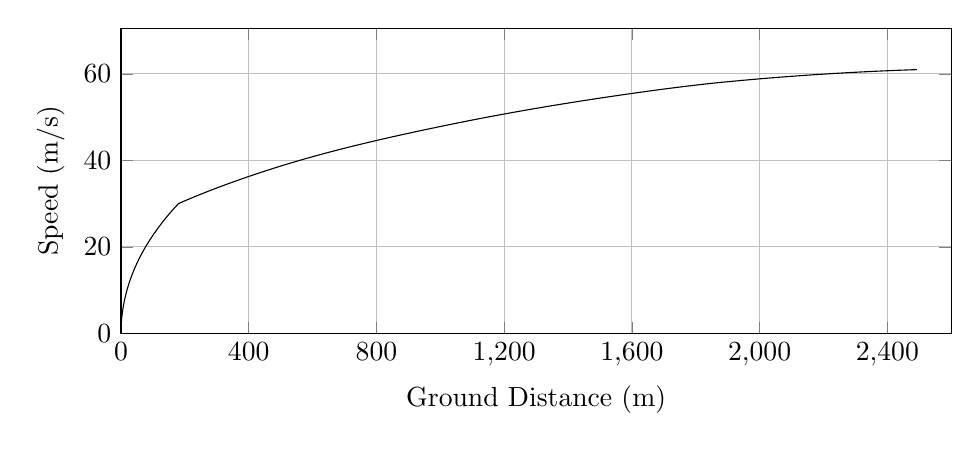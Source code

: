 %Speed_vs_GroundDistance
\begin{tikzpicture}

\begin{axis}[
width=\textwidth,
height=0.45\textwidth,
scaled ticks=false, tick label style={/pgf/number format/fixed},
xmin=0.0,
xmax=2600,
xtick={0,400,800,1200,1600,2000,2400,2800,3200},
xlabel={Ground Distance (m)},
xmajorgrids,
ymin=0.0,
ymax=70.561,
ylabel={Speed (m/s)},
ymajorgrids,
legend style={at={(1.03,0.5)},anchor=west,draw=black,fill=white,legend cell align=left}
]

\addplot [
color=black,
solid
]
table[row sep=crcr]{
1.373E-8	2.746E-4\\
1.749E-7	9.802E-4\\
1.441E-6	0.003\\
6.603E-5	0.019\\
2.274E-4	0.035\\
4.875E-4	0.052\\
8.442E-4	0.068\\
0.001	0.084\\
0.002	0.101\\
0.002	0.117\\
0.003	0.133\\
0.004	0.149\\
0.005	0.165\\
0.006	0.181\\
0.007	0.198\\
0.008	0.214\\
0.01	0.23\\
0.011	0.247\\
0.013	0.263\\
0.014	0.279\\
0.016	0.296\\
0.018	0.312\\
0.02	0.328\\
0.022	0.345\\
0.024	0.361\\
0.026	0.378\\
0.028	0.394\\
0.031	0.41\\
0.033	0.427\\
0.036	0.443\\
0.038	0.459\\
0.041	0.475\\
0.044	0.492\\
0.047	0.508\\
0.05	0.525\\
0.053	0.541\\
0.057	0.558\\
0.06	0.574\\
0.063	0.59\\
0.067	0.607\\
0.071	0.624\\
0.075	0.64\\
0.079	0.657\\
0.083	0.673\\
0.087	0.69\\
0.091	0.706\\
0.095	0.723\\
0.1	0.74\\
0.104	0.756\\
0.109	0.773\\
0.114	0.789\\
0.118	0.806\\
0.123	0.823\\
0.128	0.839\\
0.133	0.856\\
0.139	0.872\\
0.144	0.889\\
0.15	0.906\\
0.155	0.923\\
0.161	0.939\\
0.167	0.956\\
0.172	0.973\\
0.178	0.99\\
0.185	1.007\\
0.191	1.024\\
0.197	1.04\\
0.204	1.057\\
0.21	1.074\\
0.217	1.091\\
0.224	1.108\\
0.23	1.124\\
0.237	1.141\\
0.244	1.158\\
0.252	1.175\\
0.259	1.192\\
0.266	1.209\\
0.274	1.226\\
0.282	1.243\\
0.289	1.26\\
0.297	1.278\\
0.305	1.295\\
0.314	1.312\\
0.322	1.33\\
0.331	1.347\\
0.339	1.364\\
0.348	1.381\\
0.356	1.398\\
0.365	1.416\\
0.374	1.433\\
0.384	1.451\\
0.393	1.468\\
0.402	1.485\\
0.412	1.503\\
0.421	1.52\\
0.431	1.538\\
0.441	1.555\\
0.451	1.573\\
0.461	1.591\\
0.472	1.608\\
0.482	1.626\\
0.492	1.643\\
0.503	1.661\\
0.514	1.679\\
0.524	1.696\\
0.536	1.714\\
0.547	1.732\\
0.558	1.75\\
0.569	1.767\\
0.581	1.785\\
0.592	1.802\\
0.604	1.82\\
0.616	1.838\\
0.628	1.856\\
0.64	1.874\\
0.653	1.892\\
0.665	1.91\\
0.677	1.927\\
0.69	1.945\\
0.703	1.964\\
0.716	1.981\\
0.729	1.999\\
0.742	2.017\\
0.756	2.036\\
0.77	2.054\\
0.783	2.072\\
0.797	2.09\\
0.811	2.108\\
0.825	2.127\\
0.839	2.145\\
0.853	2.163\\
0.868	2.181\\
0.882	2.199\\
0.898	2.218\\
0.913	2.238\\
0.929	2.256\\
0.944	2.275\\
0.96	2.294\\
0.976	2.312\\
0.992	2.331\\
1.008	2.35\\
1.025	2.369\\
1.041	2.388\\
1.057	2.407\\
1.074	2.425\\
1.09	2.444\\
1.107	2.463\\
1.124	2.482\\
1.142	2.501\\
1.159	2.52\\
1.176	2.539\\
1.194	2.558\\
1.212	2.577\\
1.23	2.596\\
1.248	2.615\\
1.266	2.634\\
1.285	2.653\\
1.304	2.672\\
1.323	2.691\\
1.341	2.71\\
1.361	2.729\\
1.38	2.749\\
1.399	2.768\\
1.419	2.788\\
1.439	2.807\\
1.459	2.827\\
1.479	2.846\\
1.499	2.865\\
1.52	2.884\\
1.54	2.904\\
1.56	2.923\\
1.581	2.942\\
1.602	2.961\\
1.624	2.981\\
1.645	3.001\\
1.666	3.02\\
1.689	3.04\\
1.711	3.06\\
1.733	3.079\\
1.755	3.099\\
1.778	3.119\\
1.8	3.139\\
1.824	3.159\\
1.846	3.178\\
1.87	3.198\\
1.893	3.218\\
1.918	3.239\\
1.942	3.259\\
1.966	3.279\\
1.99	3.299\\
2.015	3.319\\
2.039	3.34\\
2.065	3.36\\
2.09	3.381\\
2.116	3.401\\
2.141	3.421\\
2.167	3.442\\
2.193	3.462\\
2.219	3.483\\
2.245	3.503\\
2.271	3.524\\
2.298	3.544\\
2.325	3.564\\
2.351	3.585\\
2.379	3.606\\
2.406	3.626\\
2.434	3.647\\
2.462	3.668\\
2.491	3.689\\
2.519	3.71\\
2.547	3.731\\
2.576	3.752\\
2.605	3.773\\
2.635	3.794\\
2.663	3.814\\
2.693	3.835\\
2.723	3.856\\
2.753	3.878\\
2.783	3.899\\
2.814	3.92\\
2.844	3.941\\
2.875	3.962\\
2.906	3.983\\
2.937	4.005\\
2.968	4.026\\
3.0	4.047\\
3.031	4.068\\
3.063	4.089\\
3.097	4.111\\
3.129	4.133\\
3.162	4.154\\
3.195	4.175\\
3.227	4.197\\
3.261	4.219\\
3.294	4.24\\
3.328	4.261\\
3.363	4.283\\
3.397	4.305\\
3.431	4.326\\
3.464	4.347\\
3.499	4.369\\
3.534	4.39\\
3.57	4.412\\
3.605	4.434\\
3.641	4.456\\
3.678	4.478\\
3.713	4.499\\
3.75	4.521\\
3.787	4.544\\
3.825	4.567\\
3.862	4.588\\
3.9	4.61\\
3.937	4.632\\
3.976	4.655\\
4.015	4.677\\
4.053	4.7\\
4.093	4.723\\
4.133	4.745\\
4.172	4.767\\
4.211	4.79\\
4.253	4.813\\
4.293	4.835\\
4.333	4.858\\
4.373	4.88\\
4.414	4.903\\
4.456	4.926\\
4.497	4.949\\
4.538	4.971\\
4.58	4.993\\
4.622	5.016\\
4.664	5.039\\
4.706	5.061\\
4.748	5.084\\
4.791	5.107\\
4.836	5.13\\
4.88	5.153\\
4.923	5.176\\
4.968	5.199\\
5.013	5.222\\
5.058	5.245\\
5.103	5.269\\
5.149	5.292\\
5.194	5.315\\
5.241	5.339\\
5.287	5.362\\
5.333	5.385\\
5.38	5.409\\
5.426	5.432\\
5.473	5.455\\
5.522	5.479\\
5.57	5.503\\
5.618	5.526\\
5.666	5.549\\
5.715	5.573\\
5.763	5.596\\
5.813	5.62\\
5.862	5.644\\
5.912	5.667\\
5.962	5.691\\
6.013	5.715\\
6.063	5.739\\
6.114	5.762\\
6.165	5.786\\
6.216	5.81\\
6.268	5.834\\
6.32	5.858\\
6.374	5.882\\
6.426	5.906\\
6.479	5.93\\
6.532	5.955\\
6.586	5.979\\
6.641	6.003\\
6.695	6.028\\
6.75	6.052\\
6.804	6.076\\
6.86	6.101\\
6.917	6.126\\
6.973	6.15\\
7.03	6.175\\
7.087	6.2\\
7.144	6.224\\
7.202	6.249\\
7.26	6.274\\
7.318	6.299\\
7.377	6.324\\
7.435	6.349\\
7.494	6.373\\
7.553	6.398\\
7.613	6.423\\
7.673	6.448\\
7.733	6.473\\
7.796	6.499\\
7.856	6.524\\
7.918	6.549\\
7.98	6.575\\
8.042	6.6\\
8.105	6.625\\
8.167	6.651\\
8.231	6.676\\
8.294	6.701\\
8.356	6.726\\
8.421	6.752\\
8.486	6.777\\
8.549	6.802\\
8.615	6.828\\
8.68	6.854\\
8.745	6.879\\
8.813	6.905\\
8.88	6.931\\
8.947	6.957\\
9.013	6.983\\
9.079	7.008\\
9.147	7.034\\
9.215	7.059\\
9.285	7.086\\
9.353	7.111\\
9.424	7.138\\
9.493	7.164\\
9.564	7.19\\
9.634	7.216\\
9.706	7.243\\
9.776	7.269\\
9.847	7.294\\
9.918	7.32\\
9.989	7.346\\
10.06	7.372\\
10.133	7.398\\
10.205	7.424\\
10.278	7.45\\
10.353	7.477\\
10.427	7.504\\
10.502	7.53\\
10.577	7.557\\
10.653	7.583\\
10.729	7.61\\
10.805	7.637\\
10.882	7.663\\
10.958	7.69\\
11.036	7.717\\
11.113	7.743\\
11.192	7.77\\
11.27	7.797\\
11.35	7.824\\
11.429	7.851\\
11.508	7.878\\
11.587	7.904\\
11.669	7.932\\
11.75	7.959\\
11.83	7.986\\
11.91	8.012\\
11.991	8.039\\
12.073	8.066\\
12.155	8.093\\
12.237	8.12\\
12.32	8.147\\
12.407	8.176\\
12.49	8.202\\
12.574	8.23\\
12.661	8.258\\
12.747	8.285\\
12.832	8.312\\
12.919	8.34\\
13.005	8.368\\
13.092	8.395\\
13.18	8.423\\
13.269	8.451\\
13.358	8.479\\
13.448	8.507\\
13.538	8.535\\
13.627	8.563\\
13.718	8.591\\
13.809	8.619\\
13.899	8.646\\
13.992	8.675\\
14.086	8.703\\
14.179	8.732\\
14.272	8.76\\
14.368	8.789\\
14.459	8.816\\
14.555	8.845\\
14.649	8.873\\
14.744	8.901\\
14.84	8.93\\
14.933	8.957\\
15.027	8.985\\
15.123	9.013\\
15.222	9.042\\
15.321	9.071\\
15.418	9.1\\
15.516	9.128\\
15.613	9.156\\
15.711	9.184\\
15.811	9.213\\
15.914	9.243\\
16.013	9.271\\
16.112	9.299\\
16.216	9.329\\
16.319	9.358\\
16.421	9.387\\
16.522	9.415\\
16.626	9.444\\
16.727	9.472\\
16.83	9.501\\
16.935	9.53\\
17.038	9.559\\
17.146	9.589\\
17.252	9.618\\
17.357	9.646\\
17.464	9.676\\
17.572	9.705\\
17.68	9.734\\
17.79	9.764\\
17.9	9.794\\
18.01	9.823\\
18.121	9.853\\
18.232	9.883\\
18.343	9.912\\
18.455	9.942\\
18.566	9.972\\
18.678	10.001\\
18.79	10.031\\
18.902	10.06\\
19.018	10.09\\
19.131	10.12\\
19.248	10.15\\
19.362	10.18\\
19.478	10.21\\
19.596	10.24\\
19.711	10.27\\
19.828	10.3\\
19.945	10.329\\
20.062	10.359\\
20.179	10.389\\
20.297	10.419\\
20.417	10.449\\
20.537	10.479\\
20.655	10.509\\
20.777	10.54\\
20.897	10.569\\
21.017	10.599\\
21.139	10.63\\
21.261	10.66\\
21.383	10.69\\
21.506	10.72\\
21.631	10.751\\
21.756	10.781\\
21.88	10.811\\
22.006	10.842\\
22.13	10.872\\
22.257	10.903\\
22.384	10.934\\
22.509	10.963\\
22.636	10.994\\
22.764	11.024\\
22.891	11.055\\
23.022	11.086\\
23.15	11.116\\
23.279	11.147\\
23.409	11.177\\
23.539	11.208\\
23.671	11.239\\
23.803	11.27\\
23.935	11.3\\
24.067	11.331\\
24.199	11.362\\
24.329	11.392\\
24.462	11.422\\
24.595	11.453\\
24.728	11.483\\
24.862	11.514\\
24.995	11.544\\
25.128	11.575\\
25.265	11.606\\
25.401	11.636\\
25.536	11.667\\
25.674	11.698\\
25.808	11.728\\
25.835	11.734\\
25.838	11.735\\
25.842	11.735\\
25.855	11.738\\
25.893	11.747\\
25.973	11.765\\
26.096	11.792\\
26.224	11.821\\
26.353	11.849\\
26.482	11.878\\
26.611	11.906\\
26.74	11.935\\
26.872	11.964\\
27.003	11.993\\
27.136	12.022\\
27.266	12.05\\
27.399	12.079\\
27.531	12.108\\
27.664	12.137\\
27.799	12.166\\
27.932	12.194\\
28.068	12.224\\
28.203	12.253\\
28.34	12.282\\
28.477	12.311\\
28.618	12.341\\
28.754	12.37\\
28.893	12.4\\
29.032	12.429\\
29.171	12.458\\
29.312	12.488\\
29.454	12.518\\
29.595	12.547\\
29.738	12.577\\
29.879	12.607\\
30.021	12.636\\
30.167	12.666\\
30.308	12.696\\
30.453	12.726\\
30.598	12.755\\
30.743	12.785\\
30.889	12.815\\
31.035	12.845\\
31.181	12.875\\
31.328	12.905\\
31.477	12.935\\
31.627	12.965\\
31.774	12.995\\
31.925	13.025\\
32.076	13.056\\
32.226	13.086\\
32.379	13.116\\
32.529	13.146\\
32.682	13.177\\
32.836	13.207\\
32.99	13.238\\
33.146	13.269\\
33.301	13.299\\
33.455	13.33\\
33.611	13.36\\
33.769	13.391\\
33.926	13.422\\
34.084	13.453\\
34.242	13.483\\
34.403	13.514\\
34.562	13.545\\
34.722	13.576\\
34.881	13.607\\
35.041	13.637\\
35.203	13.668\\
35.365	13.699\\
35.529	13.731\\
35.691	13.761\\
35.853	13.792\\
36.015	13.823\\
36.181	13.854\\
36.344	13.885\\
36.511	13.916\\
36.676	13.947\\
36.842	13.978\\
37.008	14.009\\
37.173	14.04\\
37.34	14.071\\
37.509	14.102\\
37.679	14.133\\
37.845	14.164\\
38.017	14.196\\
38.185	14.227\\
38.358	14.258\\
38.528	14.289\\
38.7	14.32\\
38.872	14.352\\
39.042	14.383\\
39.214	14.414\\
39.387	14.445\\
39.559	14.476\\
39.735	14.507\\
39.909	14.539\\
40.085	14.57\\
40.259	14.601\\
40.433	14.632\\
40.61	14.664\\
40.787	14.695\\
40.966	14.727\\
41.141	14.758\\
41.319	14.789\\
41.496	14.82\\
41.674	14.851\\
41.852	14.882\\
42.031	14.913\\
42.213	14.945\\
42.394	14.976\\
42.575	15.008\\
42.755	15.039\\
42.938	15.07\\
43.12	15.102\\
43.303	15.133\\
43.487	15.165\\
43.672	15.196\\
43.857	15.228\\
44.04	15.259\\
44.224	15.29\\
44.412	15.322\\
44.598	15.353\\
44.785	15.385\\
44.973	15.416\\
45.161	15.448\\
45.349	15.479\\
45.536	15.51\\
45.725	15.542\\
45.914	15.573\\
46.102	15.604\\
46.294	15.636\\
46.485	15.668\\
46.677	15.699\\
46.87	15.731\\
47.063	15.763\\
47.253	15.794\\
47.445	15.825\\
47.639	15.857\\
47.834	15.888\\
48.025	15.92\\
48.219	15.951\\
48.415	15.982\\
48.61	16.014\\
48.807	16.046\\
49.001	16.077\\
49.2	16.109\\
49.394	16.14\\
49.592	16.171\\
49.791	16.203\\
49.991	16.234\\
50.19	16.266\\
50.388	16.297\\
50.592	16.329\\
50.795	16.361\\
50.995	16.393\\
51.198	16.424\\
51.4	16.456\\
51.599	16.487\\
51.802	16.519\\
52.002	16.55\\
52.206	16.581\\
52.408	16.613\\
52.614	16.644\\
52.822	16.676\\
53.031	16.708\\
53.238	16.74\\
53.445	16.772\\
53.652	16.803\\
53.86	16.835\\
54.068	16.867\\
54.279	16.899\\
54.487	16.93\\
54.699	16.962\\
54.91	16.994\\
55.122	17.026\\
55.333	17.057\\
55.545	17.089\\
55.756	17.121\\
55.968	17.152\\
56.182	17.184\\
56.394	17.216\\
56.61	17.248\\
56.826	17.28\\
57.04	17.311\\
57.257	17.343\\
57.474	17.375\\
57.694	17.407\\
57.912	17.439\\
58.13	17.471\\
58.349	17.503\\
58.568	17.535\\
58.788	17.567\\
59.011	17.599\\
59.234	17.631\\
59.456	17.663\\
59.68	17.695\\
59.903	17.727\\
60.125	17.759\\
60.349	17.791\\
60.572	17.823\\
60.796	17.855\\
61.022	17.887\\
61.251	17.919\\
61.478	17.952\\
61.708	17.984\\
61.937	18.016\\
62.167	18.049\\
62.396	18.081\\
62.628	18.113\\
62.861	18.146\\
63.091	18.178\\
63.322	18.21\\
63.555	18.243\\
63.787	18.275\\
64.023	18.308\\
64.257	18.34\\
64.491	18.372\\
64.728	18.405\\
64.966	18.437\\
65.201	18.469\\
65.44	18.502\\
65.677	18.534\\
65.917	18.567\\
66.157	18.6\\
66.397	18.632\\
66.638	18.665\\
66.878	18.697\\
67.123	18.73\\
67.368	18.763\\
67.611	18.796\\
67.858	18.829\\
68.103	18.862\\
68.352	18.895\\
68.601	18.928\\
68.849	18.961\\
69.098	18.994\\
69.349	19.027\\
69.598	19.06\\
69.849	19.093\\
70.105	19.127\\
70.356	19.16\\
70.609	19.193\\
70.863	19.226\\
71.118	19.26\\
71.373	19.293\\
71.629	19.326\\
71.885	19.36\\
72.143	19.393\\
72.403	19.427\\
72.662	19.46\\
72.923	19.494\\
73.187	19.527\\
73.452	19.561\\
73.718	19.595\\
73.979	19.629\\
74.245	19.663\\
74.51	19.696\\
74.778	19.73\\
75.048	19.765\\
75.317	19.799\\
75.587	19.833\\
75.857	19.867\\
76.13	19.901\\
76.403	19.935\\
76.68	19.97\\
76.954	20.004\\
77.229	20.039\\
77.507	20.073\\
77.783	20.108\\
78.062	20.142\\
78.339	20.176\\
78.622	20.211\\
78.905	20.246\\
79.187	20.281\\
79.47	20.316\\
79.758	20.351\\
80.044	20.386\\
80.334	20.421\\
80.623	20.457\\
80.913	20.492\\
81.205	20.527\\
81.497	20.563\\
81.792	20.598\\
82.085	20.634\\
82.379	20.669\\
82.676	20.705\\
82.975	20.741\\
83.273	20.776\\
83.572	20.812\\
83.874	20.848\\
84.175	20.884\\
84.477	20.92\\
84.781	20.956\\
85.088	20.992\\
85.394	21.028\\
85.698	21.064\\
86.01	21.101\\
86.317	21.137\\
86.629	21.173\\
86.94	21.21\\
87.257	21.247\\
87.57	21.283\\
87.881	21.32\\
88.2	21.357\\
88.519	21.394\\
88.835	21.43\\
89.159	21.467\\
89.478	21.504\\
89.802	21.541\\
90.126	21.579\\
90.45	21.616\\
90.778	21.653\\
91.105	21.691\\
91.438	21.728\\
91.767	21.766\\
92.094	21.803\\
92.425	21.84\\
92.758	21.878\\
93.097	21.916\\
93.431	21.954\\
93.768	21.992\\
94.104	22.029\\
94.436	22.067\\
94.773	22.104\\
95.108	22.142\\
95.447	22.179\\
95.785	22.217\\
96.123	22.254\\
96.464	22.292\\
96.807	22.33\\
97.147	22.368\\
97.488	22.405\\
97.831	22.443\\
98.17	22.48\\
98.511	22.517\\
98.854	22.555\\
99.192	22.592\\
99.534	22.629\\
99.872	22.666\\
100.213	22.703\\
100.553	22.74\\
100.895	22.777\\
101.237	22.813\\
101.58	22.85\\
101.918	22.887\\
102.262	22.924\\
102.605	22.961\\
102.942	22.997\\
103.281	23.033\\
103.62	23.069\\
103.954	23.105\\
104.292	23.141\\
104.631	23.177\\
104.967	23.212\\
105.305	23.248\\
105.642	23.284\\
105.977	23.319\\
106.314	23.354\\
106.649	23.39\\
106.98	23.425\\
107.315	23.46\\
107.381	23.467\\
107.388	23.467\\
107.395	23.468\\
107.399	23.468\\
107.402	23.469\\
107.405	23.469\\
107.419	23.471\\
107.478	23.477\\
107.637	23.493\\
107.957	23.527\\
108.257	23.558\\
108.56	23.59\\
108.862	23.621\\
109.167	23.653\\
109.472	23.685\\
109.78	23.716\\
110.091	23.749\\
110.401	23.781\\
110.713	23.813\\
111.029	23.845\\
111.347	23.878\\
111.665	23.911\\
111.986	23.944\\
112.308	23.977\\
112.635	24.01\\
112.963	24.044\\
113.288	24.077\\
113.618	24.111\\
113.946	24.144\\
114.279	24.178\\
114.613	24.212\\
114.948	24.246\\
115.286	24.28\\
115.625	24.314\\
115.965	24.348\\
116.306	24.383\\
116.651	24.417\\
116.999	24.452\\
117.343	24.487\\
117.69	24.521\\
118.041	24.556\\
118.393	24.592\\
118.748	24.627\\
119.105	24.662\\
119.467	24.698\\
119.827	24.734\\
120.19	24.77\\
120.552	24.806\\
120.918	24.842\\
121.287	24.878\\
121.655	24.914\\
122.025	24.95\\
122.393	24.986\\
122.766	25.023\\
123.139	25.059\\
123.513	25.096\\
123.886	25.132\\
124.257	25.168\\
124.632	25.204\\
125.007	25.241\\
125.38	25.277\\
125.755	25.313\\
126.135	25.349\\
126.513	25.386\\
126.895	25.422\\
127.273	25.459\\
127.65	25.495\\
128.031	25.531\\
128.408	25.567\\
128.788	25.603\\
129.168	25.639\\
129.551	25.676\\
129.928	25.711\\
130.308	25.747\\
130.688	25.783\\
131.067	25.819\\
131.447	25.855\\
131.826	25.89\\
132.205	25.926\\
132.585	25.961\\
132.965	25.997\\
133.344	26.032\\
133.726	26.068\\
134.105	26.103\\
134.485	26.138\\
134.863	26.173\\
135.24	26.208\\
135.621	26.244\\
136.0	26.279\\
136.38	26.314\\
136.761	26.349\\
137.14	26.383\\
137.518	26.418\\
137.898	26.453\\
138.275	26.487\\
138.654	26.522\\
139.035	26.557\\
139.413	26.591\\
139.794	26.625\\
140.174	26.66\\
140.549	26.694\\
140.928	26.728\\
141.305	26.762\\
141.683	26.796\\
142.061	26.83\\
142.44	26.864\\
142.817	26.898\\
143.192	26.931\\
143.573	26.965\\
143.949	26.999\\
144.326	27.033\\
144.704	27.066\\
145.083	27.1\\
145.462	27.133\\
145.838	27.167\\
146.215	27.2\\
146.593	27.233\\
146.973	27.267\\
147.355	27.3\\
147.734	27.334\\
148.114	27.367\\
148.493	27.4\\
148.871	27.433\\
149.254	27.467\\
149.633	27.5\\
150.015	27.533\\
150.394	27.566\\
150.777	27.599\\
151.156	27.632\\
151.535	27.665\\
151.919	27.698\\
152.3	27.731\\
152.684	27.764\\
153.067	27.797\\
153.451	27.83\\
153.835	27.862\\
154.216	27.895\\
154.601	27.928\\
154.984	27.961\\
155.368	27.993\\
155.752	28.026\\
156.136	28.058\\
156.522	28.091\\
156.905	28.124\\
157.292	28.156\\
157.678	28.189\\
158.063	28.221\\
158.451	28.254\\
158.838	28.287\\
159.227	28.319\\
159.615	28.352\\
160.004	28.384\\
160.396	28.417\\
160.785	28.449\\
161.175	28.482\\
161.567	28.514\\
161.961	28.547\\
162.35	28.579\\
162.743	28.612\\
163.136	28.644\\
163.532	28.677\\
163.925	28.709\\
164.32	28.742\\
164.716	28.774\\
165.112	28.807\\
165.507	28.839\\
165.907	28.872\\
166.306	28.904\\
166.706	28.937\\
167.104	28.969\\
167.502	29.002\\
167.901	29.034\\
168.3	29.066\\
168.702	29.099\\
169.106	29.131\\
169.508	29.164\\
169.91	29.196\\
170.313	29.229\\
170.716	29.261\\
171.12	29.293\\
171.525	29.326\\
171.93	29.358\\
172.337	29.391\\
172.743	29.423\\
173.151	29.456\\
173.559	29.488\\
173.966	29.52\\
174.378	29.553\\
174.787	29.585\\
175.201	29.618\\
175.611	29.65\\
176.021	29.683\\
176.433	29.715\\
176.848	29.748\\
177.263	29.78\\
177.678	29.813\\
178.09	29.845\\
178.508	29.877\\
178.925	29.91\\
179.343	29.943\\
179.763	29.975\\
180.084	30.0\\
180.184	30.008\\
180.604	30.022\\
181.528	30.052\\
182.409	30.081\\
183.29	30.11\\
184.171	30.138\\
185.054	30.167\\
185.945	30.196\\
186.833	30.225\\
187.723	30.254\\
188.616	30.283\\
189.516	30.312\\
190.41	30.341\\
191.32	30.371\\
192.218	30.4\\
193.123	30.429\\
194.031	30.458\\
194.947	30.487\\
195.85	30.516\\
196.765	30.546\\
197.678	30.575\\
198.598	30.604\\
199.518	30.634\\
200.444	30.663\\
201.372	30.693\\
202.293	30.722\\
203.22	30.751\\
204.145	30.781\\
205.078	30.81\\
206.005	30.84\\
206.939	30.869\\
207.878	30.899\\
208.818	30.928\\
209.759	30.958\\
210.709	30.988\\
211.655	31.017\\
212.598	31.047\\
213.546	31.076\\
214.498	31.106\\
215.457	31.136\\
216.421	31.166\\
217.382	31.196\\
218.353	31.226\\
219.325	31.256\\
220.293	31.286\\
221.269	31.316\\
222.245	31.346\\
223.215	31.376\\
224.191	31.406\\
225.174	31.436\\
226.147	31.466\\
227.141	31.497\\
228.124	31.527\\
229.119	31.557\\
230.117	31.588\\
231.112	31.618\\
232.123	31.649\\
233.128	31.679\\
234.131	31.71\\
235.14	31.74\\
236.151	31.771\\
237.166	31.801\\
238.189	31.832\\
239.215	31.863\\
240.235	31.894\\
241.26	31.925\\
242.302	31.956\\
243.33	31.987\\
244.369	32.018\\
245.406	32.049\\
246.463	32.08\\
247.505	32.111\\
248.564	32.143\\
249.622	32.174\\
250.665	32.205\\
251.727	32.236\\
252.801	32.268\\
253.863	32.3\\
254.944	32.331\\
256.022	32.363\\
257.106	32.395\\
258.203	32.427\\
259.303	32.46\\
260.397	32.492\\
261.498	32.524\\
262.609	32.556\\
263.718	32.589\\
264.835	32.621\\
265.958	32.654\\
267.091	32.687\\
268.208	32.719\\
269.333	32.752\\
270.466	32.784\\
271.599	32.817\\
272.746	32.85\\
273.901	32.883\\
275.054	32.916\\
276.203	32.949\\
277.353	32.982\\
278.519	33.016\\
279.693	33.049\\
280.863	33.083\\
282.051	33.117\\
283.25	33.151\\
284.439	33.184\\
285.64	33.219\\
286.836	33.252\\
288.039	33.286\\
289.256	33.321\\
290.483	33.355\\
291.721	33.39\\
292.961	33.425\\
294.199	33.46\\
295.446	33.495\\
296.685	33.53\\
297.928	33.564\\
299.185	33.6\\
300.444	33.635\\
301.723	33.67\\
303.002	33.706\\
304.279	33.741\\
305.565	33.777\\
306.851	33.813\\
308.144	33.848\\
309.447	33.884\\
310.778	33.921\\
312.085	33.957\\
313.408	33.994\\
314.719	34.03\\
316.031	34.066\\
317.341	34.101\\
318.67	34.138\\
319.98	34.174\\
321.313	34.21\\
322.647	34.246\\
323.978	34.282\\
325.314	34.319\\
326.625	34.354\\
327.96	34.39\\
329.278	34.426\\
330.607	34.462\\
331.918	34.497\\
333.233	34.533\\
334.558	34.568\\
335.85	34.603\\
337.151	34.638\\
338.438	34.673\\
339.73	34.707\\
341.021	34.742\\
342.315	34.776\\
343.606	34.811\\
344.888	34.845\\
346.165	34.879\\
347.442	34.913\\
348.721	34.947\\
349.998	34.981\\
351.269	35.014\\
352.534	35.048\\
353.793	35.081\\
355.042	35.114\\
356.29	35.147\\
357.535	35.18\\
357.785	35.186\\
358.344	35.201\\
358.391	35.202\\
358.414	35.203\\
358.545	35.206\\
358.725	35.211\\
359.254	35.225\\
360.234	35.251\\
361.312	35.279\\
362.387	35.307\\
363.468	35.335\\
364.563	35.364\\
365.659	35.393\\
366.758	35.421\\
367.871	35.451\\
368.993	35.48\\
370.112	35.509\\
371.239	35.538\\
372.372	35.568\\
373.508	35.597\\
374.644	35.627\\
375.785	35.656\\
376.948	35.686\\
378.108	35.716\\
379.27	35.746\\
380.446	35.777\\
381.624	35.807\\
382.814	35.838\\
384.003	35.868\\
385.2	35.899\\
386.409	35.93\\
387.627	35.961\\
388.847	35.992\\
390.086	36.024\\
391.33	36.056\\
392.579	36.088\\
393.83	36.12\\
395.084	36.151\\
396.348	36.184\\
397.611	36.216\\
398.901	36.248\\
400.189	36.281\\
401.479	36.314\\
402.783	36.346\\
404.085	36.379\\
405.394	36.412\\
406.706	36.445\\
408.009	36.478\\
409.303	36.51\\
410.613	36.543\\
411.93	36.576\\
413.258	36.609\\
414.59	36.643\\
415.919	36.676\\
417.242	36.709\\
418.572	36.742\\
419.9	36.775\\
421.222	36.808\\
422.55	36.84\\
423.875	36.873\\
425.194	36.906\\
426.512	36.938\\
427.84	36.971\\
429.165	37.004\\
430.493	37.036\\
431.812	37.069\\
433.134	37.101\\
434.458	37.133\\
435.773	37.166\\
437.076	37.197\\
438.372	37.229\\
439.665	37.26\\
440.96	37.292\\
442.255	37.323\\
443.552	37.355\\
444.84	37.386\\
446.126	37.417\\
447.413	37.448\\
448.689	37.479\\
449.962	37.509\\
451.241	37.54\\
452.509	37.571\\
453.776	37.601\\
455.04	37.631\\
456.319	37.662\\
457.588	37.692\\
458.846	37.722\\
460.117	37.753\\
461.375	37.782\\
462.643	37.813\\
463.899	37.842\\
465.16	37.872\\
466.413	37.902\\
467.676	37.932\\
468.929	37.961\\
470.18	37.991\\
471.422	38.02\\
472.667	38.049\\
473.912	38.079\\
475.158	38.108\\
476.403	38.137\\
477.644	38.166\\
478.88	38.195\\
480.119	38.224\\
481.36	38.253\\
482.601	38.282\\
483.838	38.31\\
485.074	38.339\\
486.309	38.368\\
487.549	38.396\\
488.785	38.425\\
490.028	38.454\\
491.261	38.482\\
492.502	38.511\\
493.739	38.539\\
494.971	38.567\\
496.207	38.596\\
497.442	38.624\\
498.68	38.652\\
499.908	38.68\\
501.132	38.708\\
502.366	38.736\\
503.599	38.765\\
504.834	38.793\\
506.058	38.82\\
507.278	38.848\\
508.516	38.876\\
509.744	38.904\\
510.977	38.932\\
512.2	38.959\\
513.421	38.987\\
514.65	39.014\\
515.878	39.042\\
517.106	39.07\\
518.35	39.097\\
519.579	39.125\\
520.81	39.152\\
522.044	39.18\\
523.281	39.208\\
524.513	39.235\\
525.742	39.262\\
526.976	39.29\\
528.21	39.317\\
529.444	39.344\\
530.678	39.372\\
531.909	39.399\\
533.146	39.426\\
534.383	39.453\\
535.619	39.481\\
536.854	39.508\\
538.09	39.535\\
539.337	39.562\\
540.579	39.589\\
541.818	39.617\\
543.058	39.644\\
544.291	39.67\\
545.526	39.697\\
546.768	39.724\\
548.006	39.751\\
549.247	39.778\\
550.493	39.805\\
551.728	39.832\\
552.969	39.859\\
554.215	39.886\\
555.462	39.912\\
556.707	39.939\\
557.95	39.966\\
559.196	39.993\\
560.446	40.019\\
561.703	40.046\\
562.953	40.073\\
564.204	40.1\\
565.458	40.127\\
566.709	40.153\\
567.964	40.18\\
569.217	40.207\\
570.474	40.233\\
571.743	40.26\\
572.997	40.287\\
574.26	40.313\\
575.522	40.34\\
576.783	40.367\\
578.051	40.393\\
579.314	40.42\\
580.582	40.446\\
581.843	40.473\\
583.117	40.5\\
584.389	40.526\\
585.66	40.553\\
586.937	40.579\\
588.218	40.606\\
589.487	40.632\\
590.766	40.659\\
592.041	40.685\\
593.324	40.712\\
594.606	40.739\\
595.887	40.765\\
597.168	40.791\\
598.445	40.818\\
599.73	40.844\\
601.021	40.871\\
602.309	40.897\\
603.603	40.924\\
604.898	40.95\\
606.192	40.977\\
607.49	41.003\\
608.794	41.03\\
610.096	41.056\\
611.398	41.083\\
612.692	41.109\\
614.004	41.136\\
615.309	41.162\\
616.614	41.189\\
617.927	41.215\\
619.235	41.242\\
620.541	41.268\\
621.853	41.294\\
623.168	41.321\\
624.486	41.347\\
625.81	41.374\\
627.136	41.4\\
628.463	41.427\\
629.794	41.453\\
631.126	41.48\\
632.458	41.507\\
633.795	41.533\\
635.133	41.56\\
636.473	41.586\\
637.807	41.613\\
639.147	41.639\\
640.493	41.666\\
641.842	41.693\\
643.186	41.719\\
644.536	41.746\\
645.882	41.772\\
647.234	41.799\\
648.586	41.825\\
649.94	41.852\\
651.297	41.878\\
652.659	41.905\\
654.029	41.932\\
655.398	41.958\\
656.765	41.985\\
658.127	42.011\\
659.507	42.038\\
660.883	42.065\\
662.266	42.092\\
663.643	42.118\\
665.028	42.145\\
666.415	42.172\\
667.8	42.198\\
669.189	42.225\\
670.584	42.252\\
671.984	42.279\\
673.381	42.305\\
674.783	42.332\\
676.19	42.359\\
677.599	42.386\\
679.015	42.413\\
680.439	42.44\\
681.857	42.467\\
683.268	42.494\\
684.696	42.521\\
686.121	42.548\\
687.553	42.575\\
688.988	42.602\\
690.425	42.629\\
691.869	42.656\\
693.31	42.683\\
694.752	42.71\\
696.196	42.738\\
697.643	42.765\\
699.095	42.792\\
700.554	42.819\\
702.016	42.846\\
703.486	42.874\\
704.963	42.901\\
706.437	42.929\\
707.913	42.956\\
709.396	42.984\\
710.879	43.011\\
712.356	43.038\\
713.844	43.066\\
715.339	43.093\\
716.843	43.121\\
718.356	43.149\\
719.861	43.176\\
721.364	43.204\\
722.878	43.232\\
724.389	43.259\\
725.915	43.287\\
727.434	43.315\\
728.969	43.343\\
730.502	43.371\\
732.04	43.399\\
733.586	43.427\\
735.133	43.455\\
736.681	43.483\\
738.237	43.511\\
739.802	43.539\\
741.373	43.568\\
742.951	43.596\\
744.531	43.625\\
746.114	43.653\\
747.699	43.681\\
749.284	43.71\\
750.89	43.739\\
752.492	43.767\\
754.104	43.796\\
755.725	43.825\\
757.35	43.854\\
758.978	43.883\\
760.617	43.912\\
762.247	43.941\\
763.886	43.97\\
765.529	43.999\\
767.188	44.028\\
768.853	44.057\\
770.526	44.087\\
772.206	44.116\\
773.89	44.146\\
775.582	44.176\\
777.282	44.205\\
778.983	44.235\\
780.691	44.265\\
782.407	44.295\\
784.144	44.325\\
785.888	44.356\\
787.633	44.386\\
789.385	44.416\\
791.151	44.447\\
792.928	44.478\\
794.708	44.508\\
796.488	44.539\\
798.301	44.57\\
800.127	44.602\\
801.939	44.633\\
803.778	44.665\\
805.622	44.696\\
807.465	44.728\\
809.335	44.76\\
811.208	44.792\\
813.101	44.824\\
815.005	44.856\\
816.928	44.889\\
818.869	44.922\\
820.818	44.955\\
822.776	44.988\\
824.745	45.022\\
826.743	45.055\\
828.761	45.089\\
830.788	45.123\\
832.829	45.158\\
834.905	45.193\\
837.011	45.228\\
839.123	45.263\\
841.273	45.299\\
843.445	45.336\\
845.626	45.372\\
847.861	45.409\\
850.121	45.447\\
852.407	45.485\\
854.689	45.523\\
857.021	45.561\\
859.352	45.6\\
861.696	45.638\\
864.081	45.678\\
866.473	45.717\\
868.851	45.756\\
871.232	45.795\\
873.603	45.834\\
875.956	45.873\\
878.281	45.91\\
880.588	45.948\\
882.863	45.985\\
885.123	46.022\\
887.348	46.058\\
889.562	46.094\\
891.73	46.129\\
893.875	46.164\\
896.026	46.199\\
898.131	46.233\\
900.233	46.267\\
902.32	46.3\\
904.396	46.334\\
906.449	46.367\\
908.473	46.399\\
910.489	46.431\\
912.5	46.464\\
914.482	46.495\\
916.466	46.527\\
918.437	46.559\\
920.385	46.59\\
922.338	46.621\\
924.267	46.652\\
926.175	46.682\\
928.083	46.712\\
929.983	46.742\\
931.877	46.772\\
933.761	46.802\\
935.629	46.832\\
937.493	46.861\\
939.348	46.891\\
941.188	46.92\\
941.555	46.926\\
941.807	46.93\\
941.975	46.932\\
942.127	46.935\\
942.233	46.936\\
942.264	46.937\\
942.289	46.937\\
942.314	46.938\\
942.486	46.94\\
943.059	46.949\\
945.039	46.981\\
946.834	47.009\\
948.63	47.037\\
950.444	47.066\\
952.274	47.094\\
954.104	47.123\\
955.959	47.152\\
957.821	47.181\\
959.688	47.211\\
961.571	47.24\\
963.469	47.27\\
965.38	47.299\\
967.304	47.329\\
969.249	47.36\\
971.21	47.39\\
973.18	47.421\\
975.165	47.452\\
977.168	47.483\\
979.191	47.514\\
981.223	47.546\\
983.283	47.578\\
985.354	47.61\\
987.432	47.642\\
989.543	47.674\\
991.66	47.707\\
993.82	47.74\\
995.984	47.773\\
998.186	47.807\\
1000.392	47.841\\
1002.627	47.875\\
1004.875	47.909\\
1007.147	47.944\\
1009.442	47.979\\
1011.747	48.014\\
1014.048	48.049\\
1016.397	48.085\\
1018.737	48.12\\
1021.072	48.156\\
1023.424	48.191\\
1025.759	48.227\\
1028.089	48.262\\
1030.415	48.297\\
1032.741	48.332\\
1035.066	48.367\\
1037.36	48.401\\
1039.647	48.436\\
1041.911	48.469\\
1044.167	48.503\\
1046.414	48.537\\
1048.64	48.57\\
1050.857	48.603\\
1053.066	48.636\\
1055.268	48.669\\
1057.444	48.701\\
1059.606	48.733\\
1061.757	48.765\\
1063.902	48.796\\
1066.03	48.828\\
1068.158	48.859\\
1070.262	48.89\\
1072.361	48.921\\
1074.458	48.952\\
1076.541	48.982\\
1078.613	49.013\\
1080.679	49.043\\
1082.74	49.073\\
1084.786	49.103\\
1086.843	49.133\\
1088.881	49.162\\
1090.916	49.192\\
1092.952	49.221\\
1094.97	49.251\\
1096.985	49.28\\
1099.01	49.309\\
1101.014	49.338\\
1103.014	49.367\\
1105.018	49.396\\
1107.015	49.425\\
1109.012	49.453\\
1111.0	49.482\\
1112.984	49.51\\
1114.967	49.539\\
1116.944	49.567\\
1118.914	49.595\\
1120.876	49.623\\
1122.836	49.651\\
1124.794	49.679\\
1126.755	49.706\\
1128.717	49.734\\
1130.674	49.762\\
1132.627	49.79\\
1134.575	49.817\\
1136.52	49.845\\
1138.463	49.872\\
1140.4	49.899\\
1142.354	49.927\\
1144.295	49.954\\
1146.234	49.981\\
1148.171	50.008\\
1150.108	50.035\\
1152.043	50.062\\
1153.974	50.089\\
1155.903	50.116\\
1157.822	50.143\\
1159.75	50.17\\
1161.678	50.197\\
1163.611	50.223\\
1165.538	50.25\\
1167.461	50.277\\
1169.384	50.303\\
1171.311	50.33\\
1173.234	50.356\\
1175.155	50.383\\
1177.068	50.409\\
1178.983	50.435\\
1180.905	50.462\\
1182.831	50.488\\
1184.754	50.514\\
1186.667	50.54\\
1188.577	50.566\\
1190.493	50.593\\
1192.405	50.619\\
1194.311	50.644\\
1196.225	50.67\\
1198.144	50.696\\
1200.057	50.722\\
1201.971	50.748\\
1203.888	50.774\\
1205.811	50.8\\
1207.73	50.826\\
1209.641	50.851\\
1211.547	50.877\\
1213.465	50.903\\
1215.382	50.928\\
1217.299	50.954\\
1219.215	50.98\\
1221.134	51.005\\
1223.046	51.031\\
1224.956	51.056\\
1226.879	51.082\\
1228.799	51.107\\
1230.721	51.133\\
1232.652	51.158\\
1234.572	51.184\\
1236.489	51.209\\
1238.409	51.234\\
1240.331	51.26\\
1242.253	51.285\\
1244.178	51.31\\
1246.102	51.335\\
1248.034	51.361\\
1249.959	51.386\\
1251.893	51.411\\
1253.818	51.436\\
1255.745	51.461\\
1257.684	51.487\\
1259.629	51.512\\
1261.57	51.537\\
1263.506	51.562\\
1265.44	51.587\\
1267.372	51.612\\
1269.311	51.637\\
1271.251	51.662\\
1273.189	51.687\\
1275.127	51.712\\
1277.074	51.737\\
1279.021	51.762\\
1280.962	51.787\\
1282.909	51.812\\
1284.854	51.837\\
1286.8	51.862\\
1288.758	51.887\\
1290.707	51.912\\
1292.668	51.936\\
1294.63	51.961\\
1296.586	51.986\\
1298.536	52.011\\
1300.504	52.036\\
1302.463	52.061\\
1304.424	52.085\\
1306.385	52.11\\
1308.357	52.135\\
1310.33	52.16\\
1312.306	52.184\\
1314.275	52.209\\
1316.247	52.234\\
1318.218	52.258\\
1320.197	52.283\\
1322.176	52.308\\
1324.162	52.332\\
1326.15	52.357\\
1328.143	52.382\\
1330.134	52.407\\
1332.131	52.431\\
1334.128	52.456\\
1336.127	52.481\\
1338.125	52.505\\
1340.128	52.53\\
1342.14	52.555\\
1344.145	52.579\\
1346.157	52.604\\
1348.173	52.629\\
1350.186	52.653\\
1352.198	52.678\\
1354.213	52.703\\
1356.239	52.727\\
1358.261	52.752\\
1360.283	52.776\\
1362.311	52.801\\
1364.34	52.826\\
1366.369	52.85\\
1368.399	52.875\\
1370.433	52.899\\
1372.474	52.924\\
1374.512	52.948\\
1376.561	52.973\\
1378.612	52.998\\
1380.658	53.022\\
1382.709	53.047\\
1384.76	53.071\\
1386.814	53.096\\
1388.87	53.12\\
1390.934	53.145\\
1393.004	53.17\\
1395.063	53.194\\
1397.133	53.219\\
1399.22	53.243\\
1401.302	53.268\\
1403.379	53.292\\
1405.461	53.317\\
1407.551	53.342\\
1409.643	53.366\\
1411.741	53.391\\
1413.84	53.416\\
1415.955	53.44\\
1418.057	53.465\\
1420.169	53.49\\
1422.275	53.514\\
1424.397	53.539\\
1426.505	53.564\\
1428.624	53.588\\
1430.747	53.613\\
1432.869	53.637\\
1435.0	53.662\\
1437.128	53.687\\
1439.265	53.711\\
1441.416	53.736\\
1443.564	53.761\\
1445.712	53.786\\
1447.862	53.81\\
1450.022	53.835\\
1452.186	53.86\\
1454.347	53.885\\
1456.51	53.909\\
1458.686	53.934\\
1460.862	53.959\\
1463.042	53.984\\
1465.231	54.009\\
1467.425	54.033\\
1469.616	54.058\\
1471.825	54.083\\
1474.026	54.108\\
1476.231	54.133\\
1478.438	54.158\\
1480.646	54.183\\
1482.863	54.208\\
1485.077	54.232\\
1487.304	54.257\\
1489.54	54.282\\
1491.78	54.308\\
1494.018	54.332\\
1496.266	54.358\\
1498.508	54.383\\
1500.753	54.407\\
1503.007	54.432\\
1505.272	54.458\\
1507.544	54.483\\
1509.812	54.508\\
1512.085	54.533\\
1514.366	54.558\\
1516.653	54.583\\
1518.936	54.608\\
1521.231	54.634\\
1523.53	54.659\\
1525.836	54.684\\
1528.141	54.709\\
1530.453	54.734\\
1532.767	54.76\\
1535.09	54.785\\
1537.422	54.81\\
1539.765	54.836\\
1542.124	54.861\\
1544.475	54.887\\
1546.832	54.912\\
1549.203	54.938\\
1551.576	54.964\\
1553.954	54.989\\
1556.348	55.015\\
1558.732	55.041\\
1561.127	55.066\\
1563.532	55.092\\
1565.941	55.118\\
1568.354	55.144\\
1570.788	55.17\\
1573.216	55.195\\
1575.665	55.221\\
1578.114	55.248\\
1580.56	55.273\\
1583.026	55.3\\
1585.5	55.326\\
1587.97	55.352\\
1590.45	55.378\\
1592.933	55.404\\
1595.42	55.43\\
1597.928	55.457\\
1600.444	55.483\\
1602.952	55.509\\
1605.469	55.536\\
1607.858	55.561\\
1608.004	55.562\\
1610.552	55.589\\
1613.091	55.615\\
1615.661	55.642\\
1618.238	55.669\\
1620.817	55.696\\
1623.417	55.722\\
1626.02	55.749\\
1628.629	55.776\\
1631.245	55.803\\
1633.865	55.83\\
1636.5	55.857\\
1639.16	55.884\\
1641.821	55.911\\
1644.497	55.939\\
1647.175	55.966\\
1649.876	55.993\\
1652.589	56.021\\
1655.301	56.048\\
1658.043	56.075\\
1660.795	56.103\\
1663.545	56.131\\
1666.311	56.158\\
1669.085	56.186\\
1671.898	56.214\\
1674.708	56.242\\
1677.539	56.27\\
1680.381	56.298\\
1683.239	56.326\\
1686.114	56.354\\
1689.008	56.382\\
1691.914	56.411\\
1694.835	56.439\\
1697.775	56.467\\
1700.738	56.496\\
1703.731	56.525\\
1706.733	56.554\\
1709.776	56.583\\
1712.806	56.612\\
1715.857	56.641\\
1718.951	56.67\\
1722.053	56.7\\
1725.195	56.729\\
1728.378	56.759\\
1731.584	56.789\\
1734.81	56.819\\
1738.082	56.849\\
1741.348	56.88\\
1744.64	56.91\\
1747.983	56.941\\
1751.352	56.972\\
1754.764	57.003\\
1758.21	57.034\\
1761.693	57.066\\
1765.207	57.097\\
1768.779	57.129\\
1772.378	57.162\\
1776.052	57.194\\
1779.779	57.227\\
1783.554	57.261\\
1787.38	57.294\\
1791.297	57.328\\
1795.273	57.363\\
1799.376	57.399\\
1803.544	57.435\\
1807.756	57.471\\
1812.08	57.508\\
1816.505	57.545\\
1821.039	57.583\\
1825.751	57.623\\
1830.521	57.663\\
1835.362	57.703\\
1840.135	57.742\\
1844.855	57.781\\
1849.509	57.819\\
1849.768	57.821\\
1850.028	57.823\\
1850.283	57.825\\
1850.543	57.827\\
1850.796	57.829\\
1851.036	57.831\\
1851.276	57.833\\
1851.533	57.835\\
1851.788	57.837\\
1852.045	57.839\\
1852.304	57.841\\
1852.564	57.843\\
1852.811	57.845\\
1853.071	57.847\\
1853.32	57.848\\
1853.57	57.85\\
1853.802	57.852\\
1854.063	57.854\\
1854.323	57.856\\
1854.577	57.858\\
1854.824	57.86\\
1855.06	57.862\\
1855.313	57.864\\
1855.574	57.866\\
1855.833	57.868\\
1856.092	57.87\\
1856.352	57.872\\
1856.611	57.874\\
1856.868	57.876\\
1857.13	57.878\\
1857.39	57.88\\
1857.649	57.882\\
1857.911	57.884\\
1858.171	57.886\\
1858.42	57.887\\
1858.681	57.889\\
1858.937	57.891\\
1859.2	57.893\\
1859.451	57.895\\
1859.7	57.897\\
1859.957	57.899\\
1860.212	57.901\\
1860.475	57.903\\
1860.734	57.905\\
1860.994	57.907\\
1861.247	57.909\\
1861.493	57.911\\
1861.751	57.913\\
1861.998	57.914\\
1862.261	57.916\\
1862.505	57.918\\
1862.758	57.92\\
1863.011	57.922\\
1863.26	57.924\\
1863.515	57.926\\
1863.779	57.928\\
1864.042	57.93\\
1864.305	57.932\\
1864.567	57.934\\
1864.827	57.935\\
1865.084	57.937\\
1865.35	57.939\\
1865.614	57.941\\
1865.879	57.943\\
1866.128	57.945\\
1866.386	57.947\\
1866.648	57.949\\
1866.889	57.951\\
1867.153	57.953\\
1867.403	57.954\\
1867.666	57.956\\
1867.932	57.958\\
1868.197	57.96\\
1868.462	57.962\\
1868.723	57.964\\
1868.975	57.966\\
1869.235	57.968\\
1869.498	57.97\\
1869.761	57.972\\
1870.028	57.974\\
1870.277	57.975\\
1870.528	57.977\\
1870.795	57.979\\
1871.041	57.981\\
1871.276	57.983\\
1871.541	57.985\\
1871.808	57.987\\
1872.066	57.988\\
1872.334	57.99\\
1872.602	57.992\\
1872.87	57.994\\
1873.137	57.996\\
1873.398	57.998\\
1873.665	58.0\\
1873.927	58.002\\
1874.194	58.004\\
1874.452	58.006\\
1874.707	58.007\\
1874.976	58.009\\
1875.242	58.011\\
1875.504	58.013\\
1875.769	58.015\\
1876.027	58.017\\
1876.277	58.019\\
1876.523	58.02\\
1876.79	58.022\\
1877.05	58.024\\
1877.304	58.026\\
1877.563	58.028\\
1877.822	58.03\\
1878.09	58.032\\
1878.36	58.033\\
1878.627	58.035\\
1878.876	58.037\\
1878.994	58.038\\
1879.145	58.039\\
1879.408	58.041\\
1879.673	58.043\\
1879.943	58.045\\
1880.208	58.047\\
1880.477	58.048\\
1880.727	58.05\\
1880.977	58.052\\
1881.245	58.054\\
1881.507	58.056\\
1881.778	58.058\\
1882.045	58.06\\
1882.301	58.061\\
1882.564	58.063\\
1882.809	58.065\\
1883.056	58.067\\
1883.325	58.069\\
1883.576	58.07\\
1883.847	58.072\\
1884.114	58.074\\
1884.366	58.076\\
1884.63	58.078\\
1884.899	58.08\\
1885.167	58.082\\
1885.431	58.083\\
1885.701	58.085\\
1885.97	58.087\\
1886.241	58.089\\
1886.498	58.091\\
1886.737	58.093\\
1886.967	58.094\\
1887.235	58.096\\
1887.497	58.098\\
1887.737	58.1\\
1887.988	58.102\\
1888.253	58.104\\
1888.524	58.106\\
1888.793	58.107\\
1889.056	58.109\\
1889.322	58.111\\
1889.587	58.113\\
1889.848	58.115\\
1890.115	58.117\\
1890.368	58.119\\
1890.636	58.121\\
1890.904	58.123\\
1891.174	58.124\\
1891.442	58.126\\
1891.705	58.128\\
1892.052	58.131\\
1892.546	58.134\\
1893.236	58.139\\
1894.108	58.146\\
1894.98	58.152\\
1896.023	58.159\\
1897.044	58.166\\
1898.021	58.173\\
1899.123	58.181\\
1900.191	58.189\\
1901.28	58.197\\
1902.311	58.204\\
1903.516	58.212\\
1904.715	58.221\\
1905.691	58.228\\
1906.742	58.235\\
1907.986	58.244\\
1909.291	58.253\\
1910.582	58.262\\
1911.533	58.269\\
1912.647	58.277\\
1913.863	58.285\\
1914.963	58.293\\
1916.162	58.301\\
1917.435	58.31\\
1918.528	58.318\\
1919.66	58.325\\
1920.809	58.333\\
1921.862	58.341\\
1923.106	58.349\\
1924.272	58.357\\
1925.33	58.365\\
1926.646	58.374\\
1927.947	58.383\\
1929.024	58.39\\
1930.138	58.398\\
1931.145	58.404\\
1932.119	58.411\\
1933.166	58.418\\
1933.918	58.423\\
1934.952	58.43\\
1936.015	58.438\\
1937.026	58.444\\
1937.954	58.451\\
1938.864	58.457\\
1939.936	58.464\\
1940.809	58.47\\
1941.632	58.476\\
1942.483	58.481\\
1943.719	58.49\\
1944.97	58.498\\
1946.211	58.506\\
1947.454	58.515\\
1948.534	58.522\\
1949.4	58.528\\
1950.377	58.534\\
1951.242	58.54\\
1952.377	58.548\\
1953.426	58.555\\
1954.643	58.563\\
1955.618	58.569\\
1956.557	58.575\\
1957.405	58.581\\
1958.663	58.589\\
1959.877	58.597\\
1961.342	58.607\\
1962.706	58.616\\
1963.999	58.624\\
1965.213	58.632\\
1966.291	58.639\\
1967.497	58.647\\
1968.742	58.655\\
1969.881	58.663\\
1971.054	58.67\\
1971.103	58.671\\
1971.197	58.671\\
1971.295	58.672\\
1971.545	58.674\\
1972.267	58.678\\
1973.062	58.683\\
1974.078	58.69\\
1975.235	58.698\\
1976.318	58.705\\
1977.502	58.712\\
1978.537	58.719\\
1979.608	58.726\\
1980.689	58.733\\
1981.846	58.74\\
1982.779	58.746\\
1983.899	58.753\\
1985.155	58.761\\
1986.285	58.769\\
1987.309	58.775\\
1988.257	58.781\\
1989.704	58.79\\
1990.74	58.797\\
1991.872	58.804\\
1993.062	58.812\\
1994.05	58.818\\
1995.264	58.825\\
1996.482	58.833\\
1997.648	58.84\\
1998.856	58.848\\
1999.961	58.855\\
2001.049	58.862\\
2002.054	58.868\\
2003.167	58.875\\
2004.207	58.882\\
2005.524	58.89\\
2006.597	58.896\\
2007.709	58.903\\
2009.071	58.912\\
2010.297	58.919\\
2011.416	58.926\\
2012.645	58.934\\
2014.097	58.943\\
2015.093	58.949\\
2016.09	58.955\\
2017.371	58.963\\
2018.862	58.972\\
2020.09	58.979\\
2021.445	58.988\\
2022.862	58.996\\
2024.302	59.005\\
2025.545	59.013\\
2026.942	59.021\\
2028.296	59.029\\
2029.59	59.037\\
2030.948	59.045\\
2032.092	59.052\\
2033.254	59.059\\
2034.363	59.066\\
2035.644	59.073\\
2036.681	59.08\\
2037.82	59.086\\
2039.253	59.095\\
2040.587	59.103\\
2041.767	59.11\\
2042.915	59.117\\
2044.044	59.123\\
2045.246	59.13\\
2046.416	59.137\\
2047.67	59.145\\
2048.908	59.152\\
2050.087	59.159\\
2051.424	59.167\\
2052.347	59.172\\
2053.37	59.178\\
2054.354	59.184\\
2055.321	59.189\\
2056.743	59.198\\
2058.196	59.206\\
2059.682	59.215\\
2061.045	59.223\\
2062.486	59.231\\
2063.718	59.238\\
2065.259	59.247\\
2066.686	59.255\\
2067.833	59.262\\
2069.077	59.269\\
2070.275	59.276\\
2071.527	59.283\\
2072.251	59.287\\
2073.041	59.291\\
2073.773	59.295\\
2074.558	59.3\\
2075.462	59.305\\
2076.243	59.309\\
2077.085	59.314\\
2078.002	59.319\\
2078.979	59.325\\
2079.938	59.33\\
2080.914	59.336\\
2081.826	59.341\\
2083.033	59.348\\
2084.316	59.355\\
2085.698	59.362\\
2087.04	59.37\\
2088.397	59.377\\
2089.517	59.384\\
2090.804	59.391\\
2091.827	59.396\\
2092.813	59.402\\
2094.431	59.411\\
2095.394	59.416\\
2096.485	59.422\\
2097.359	59.427\\
2098.105	59.431\\
2098.94	59.436\\
2099.785	59.44\\
2100.684	59.445\\
2101.907	59.452\\
2103.102	59.458\\
2104.365	59.465\\
2105.699	59.472\\
2106.95	59.479\\
2108.094	59.485\\
2109.161	59.491\\
2110.191	59.497\\
2110.997	59.501\\
2112.216	59.507\\
2113.55	59.515\\
2115.103	59.523\\
2116.613	59.531\\
2118.02	59.538\\
2118.962	59.543\\
2119.912	59.548\\
2120.871	59.553\\
2121.934	59.559\\
2123.017	59.565\\
2124.233	59.571\\
2125.585	59.578\\
2126.934	59.585\\
2127.954	59.591\\
2128.968	59.596\\
2129.995	59.601\\
2130.992	59.607\\
2131.832	59.611\\
2132.723	59.616\\
2133.886	59.622\\
2135.33	59.629\\
2136.64	59.636\\
2138.157	59.644\\
2139.459	59.65\\
2140.568	59.656\\
2141.935	59.663\\
2143.148	59.669\\
2144.658	59.677\\
2146.195	59.685\\
2147.422	59.691\\
2148.633	59.697\\
2149.844	59.704\\
2150.905	59.709\\
2151.903	59.714\\
2152.818	59.719\\
2154.072	59.725\\
2155.36	59.731\\
2156.791	59.738\\
2157.903	59.744\\
2159.03	59.75\\
2160.044	59.755\\
2160.98	59.759\\
2161.797	59.763\\
2162.615	59.768\\
2163.436	59.772\\
2164.551	59.777\\
2165.864	59.784\\
2167.249	59.79\\
2168.556	59.797\\
2169.885	59.803\\
2171.338	59.811\\
2172.843	59.818\\
2174.105	59.824\\
2175.154	59.829\\
2176.518	59.836\\
2178.096	59.843\\
2179.58	59.851\\
2180.803	59.856\\
2182.084	59.863\\
2183.585	59.87\\
2184.953	59.876\\
2186.282	59.883\\
2187.507	59.889\\
2189.048	59.896\\
2190.306	59.902\\
2191.501	59.908\\
2192.557	59.913\\
2193.792	59.918\\
2194.996	59.924\\
2196.618	59.932\\
2197.937	59.938\\
2199.155	59.944\\
2200.377	59.949\\
2201.284	59.954\\
2202.711	59.96\\
2204.101	59.967\\
2205.436	59.973\\
2206.884	59.98\\
2208.338	59.986\\
2209.753	59.993\\
2210.824	59.998\\
2211.958	60.003\\
2213.019	60.008\\
2214.249	60.013\\
2215.817	60.02\\
2217.249	60.027\\
2218.283	60.032\\
2219.231	60.036\\
2220.118	60.04\\
2221.084	60.044\\
2222.09	60.049\\
2223.258	60.054\\
2224.698	60.061\\
2226.137	60.067\\
2227.59	60.073\\
2228.925	60.079\\
2230.411	60.086\\
2231.826	60.092\\
2232.915	60.097\\
2234.517	60.104\\
2235.664	60.109\\
2236.923	60.115\\
2238.428	60.121\\
2239.777	60.127\\
2241.005	60.133\\
2242.356	60.138\\
2243.795	60.145\\
2245.305	60.151\\
2246.919	60.158\\
2248.467	60.165\\
2249.956	60.171\\
2251.597	60.178\\
2253.149	60.185\\
2254.703	60.191\\
2256.262	60.198\\
2257.85	60.205\\
2259.311	60.211\\
2260.679	60.217\\
2261.891	60.222\\
2263.111	60.227\\
2264.394	60.232\\
2265.778	60.238\\
2267.11	60.244\\
2268.509	60.249\\
2269.831	60.255\\
2271.216	60.261\\
2272.843	60.267\\
2274.199	60.273\\
2275.423	60.278\\
2276.569	60.283\\
2278.167	60.289\\
2279.769	60.296\\
2281.391	60.302\\
2283.103	60.309\\
2284.737	60.316\\
2286.234	60.322\\
2287.642	60.327\\
2289.195	60.334\\
2290.648	60.339\\
2292.155	60.345\\
2293.448	60.35\\
2294.649	60.355\\
2295.999	60.36\\
2297.09	60.365\\
2298.549	60.37\\
2299.912	60.376\\
2301.264	60.381\\
2302.627	60.386\\
2303.941	60.391\\
2305.629	60.398\\
2307.393	60.405\\
2309.189	60.412\\
2310.831	60.418\\
2312.635	60.425\\
2313.923	60.43\\
2315.173	60.435\\
2316.733	60.44\\
2318.208	60.446\\
2319.416	60.451\\
2320.655	60.455\\
2322.631	60.463\\
2323.978	60.468\\
2325.404	60.473\\
2326.965	60.479\\
2328.563	60.485\\
2330.247	60.491\\
2331.968	60.497\\
2333.5	60.503\\
2335.074	60.509\\
2336.643	60.514\\
2337.753	60.518\\
2339.093	60.523\\
2340.414	60.528\\
2341.946	60.533\\
2343.408	60.539\\
2344.513	60.543\\
2345.676	60.547\\
2346.798	60.551\\
2348.245	60.556\\
2349.775	60.561\\
2350.958	60.565\\
2351.952	60.569\\
2353.507	60.574\\
2354.811	60.579\\
2356.199	60.584\\
2357.637	60.589\\
2359.009	60.594\\
2360.153	60.598\\
2361.209	60.601\\
2362.33	60.605\\
2363.381	60.609\\
2364.539	60.613\\
2366.098	60.618\\
2367.435	60.623\\
2368.848	60.627\\
2370.485	60.633\\
2372.022	60.638\\
2373.621	60.643\\
2375.315	60.649\\
2376.933	60.655\\
2378.466	60.66\\
2379.829	60.664\\
2380.954	60.668\\
2382.187	60.672\\
2383.369	60.676\\
2384.473	60.679\\
2385.514	60.683\\
2386.529	60.686\\
2387.667	60.69\\
2388.743	60.693\\
2390.26	60.698\\
2391.747	60.703\\
2393.216	60.708\\
2394.97	60.714\\
2396.832	60.719\\
2398.279	60.724\\
2399.476	60.728\\
2400.743	60.732\\
2402.196	60.736\\
2404.076	60.742\\
2405.968	60.748\\
2407.881	60.754\\
2409.36	60.759\\
2410.638	60.763\\
2411.995	60.767\\
2413.138	60.771\\
2414.727	60.775\\
2416.454	60.781\\
2418.269	60.786\\
2419.595	60.79\\
2420.924	60.794\\
2422.331	60.798\\
2423.695	60.803\\
2424.928	60.806\\
2426.154	60.81\\
2427.49	60.814\\
2428.808	60.818\\
2430.019	60.821\\
2431.483	60.826\\
2432.911	60.83\\
2434.129	60.833\\
2435.608	60.838\\
2436.78	60.841\\
2437.876	60.844\\
2438.947	60.847\\
2440.739	60.853\\
2442.495	60.858\\
2444.269	60.863\\
2445.634	60.867\\
2447.057	60.871\\
2448.466	60.875\\
2449.742	60.878\\
2451.084	60.882\\
2452.833	60.887\\
2454.655	60.892\\
2455.974	60.896\\
2457.639	60.9\\
2459.317	60.905\\
2460.885	60.909\\
2462.525	60.913\\
2464.083	60.918\\
2465.551	60.922\\
2467.071	60.926\\
2468.542	60.93\\
2470.471	60.935\\
2472.455	60.94\\
2473.933	60.944\\
2475.459	60.948\\
2476.904	60.952\\
2478.235	60.955\\
2479.466	60.958\\
2480.811	60.962\\
2481.95	60.965\\
2483.296	60.968\\
2484.89	60.972\\
2486.731	60.977\\
2488.595	60.982\\
2490.519	60.987\\
2492.171	60.991\\
2492.68	60.992\\
};
\end{axis}
\end{tikzpicture}%
